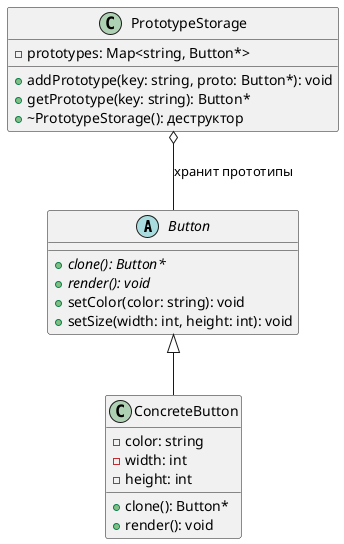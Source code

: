 @startuml

abstract class Button {
    + {abstract} clone(): Button*
    + {abstract} render(): void
    + setColor(color: string): void
    + setSize(width: int, height: int): void
}

class ConcreteButton {
    - color: string
    - width: int
    - height: int
    + clone(): Button*
    + render(): void
}

class PrototypeStorage {
    - prototypes: Map<string, Button*>
    + addPrototype(key: string, proto: Button*): void
    + getPrototype(key: string): Button*
    + ~PrototypeStorage(): деструктор
}

Button <|-- ConcreteButton
PrototypeStorage o-- Button : хранит прототипы

@enduml